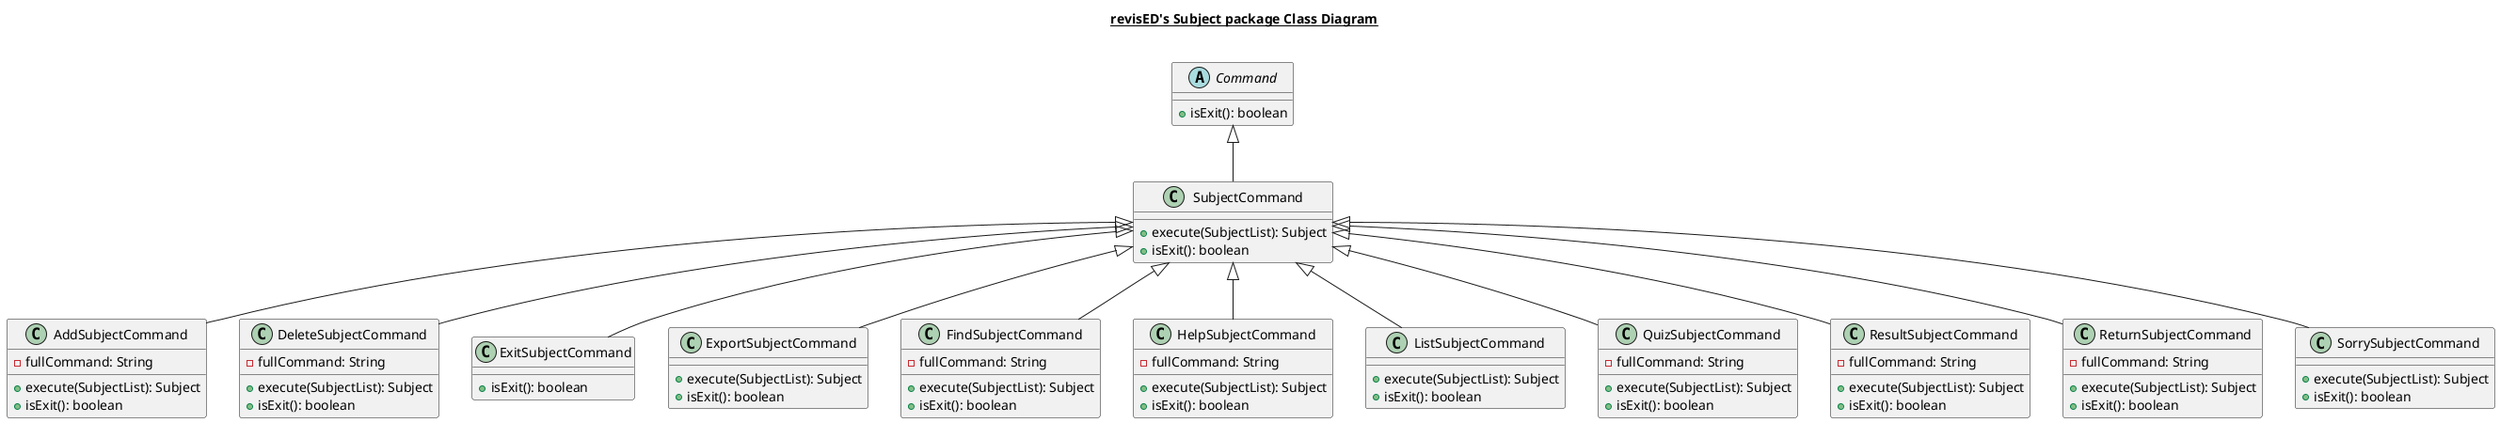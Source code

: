 @startuml

title __revisED's Subject package Class Diagram__\n

abstract class Command {
    +isExit(): boolean
}

class SubjectCommand {
    +execute(SubjectList): Subject
    +isExit(): boolean
}

Command <|-- SubjectCommand

class AddSubjectCommand {
    -fullCommand: String
    +execute(SubjectList): Subject
    +isExit(): boolean
}

SubjectCommand <|-- AddSubjectCommand

class DeleteSubjectCommand {
    -fullCommand: String
    +execute(SubjectList): Subject
    +isExit(): boolean
}

SubjectCommand <|-- DeleteSubjectCommand

class ExitSubjectCommand {
    +isExit(): boolean
}

SubjectCommand <|-- ExitSubjectCommand

class ExportSubjectCommand {
    +execute(SubjectList): Subject
    +isExit(): boolean
}

SubjectCommand <|-- ExportSubjectCommand

class FindSubjectCommand {
    -fullCommand: String
    +execute(SubjectList): Subject
    +isExit(): boolean
}

SubjectCommand <|-- FindSubjectCommand

class HelpSubjectCommand {
    -fullCommand: String
    +execute(SubjectList): Subject
    +isExit(): boolean
}

SubjectCommand <|-- HelpSubjectCommand

class ListSubjectCommand {
    +execute(SubjectList): Subject
    +isExit(): boolean
}

SubjectCommand <|-- ListSubjectCommand

class QuizSubjectCommand {
    -fullCommand: String
    +execute(SubjectList): Subject
    +isExit(): boolean
}

SubjectCommand <|-- QuizSubjectCommand

class ResultSubjectCommand {
    -fullCommand: String
    +execute(SubjectList): Subject
    +isExit(): boolean
}

SubjectCommand <|-- ResultSubjectCommand

class ReturnSubjectCommand {
    -fullCommand: String
    +execute(SubjectList): Subject
    +isExit(): boolean
}

SubjectCommand <|-- ReturnSubjectCommand

class SorrySubjectCommand {
    +execute(SubjectList): Subject
    +isExit(): boolean
}

SubjectCommand <|-- SorrySubjectCommand

@enduml